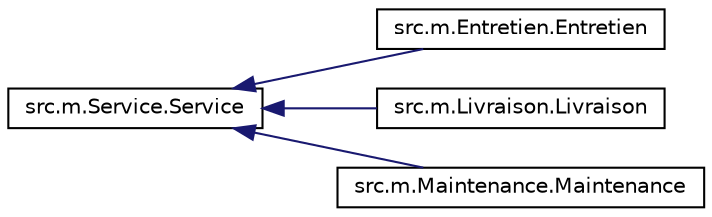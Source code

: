 digraph "Graphical Class Hierarchy"
{
  edge [fontname="Helvetica",fontsize="10",labelfontname="Helvetica",labelfontsize="10"];
  node [fontname="Helvetica",fontsize="10",shape=record];
  rankdir="LR";
  Node1 [label="src.m.Service.Service",height=0.2,width=0.4,color="black", fillcolor="white", style="filled",URL="$classsrc_1_1m_1_1_service_1_1_service.html"];
  Node1 -> Node2 [dir="back",color="midnightblue",fontsize="10",style="solid",fontname="Helvetica"];
  Node2 [label="src.m.Entretien.Entretien",height=0.2,width=0.4,color="black", fillcolor="white", style="filled",URL="$classsrc_1_1m_1_1_entretien_1_1_entretien.html"];
  Node1 -> Node3 [dir="back",color="midnightblue",fontsize="10",style="solid",fontname="Helvetica"];
  Node3 [label="src.m.Livraison.Livraison",height=0.2,width=0.4,color="black", fillcolor="white", style="filled",URL="$classsrc_1_1m_1_1_livraison_1_1_livraison.html"];
  Node1 -> Node4 [dir="back",color="midnightblue",fontsize="10",style="solid",fontname="Helvetica"];
  Node4 [label="src.m.Maintenance.Maintenance",height=0.2,width=0.4,color="black", fillcolor="white", style="filled",URL="$classsrc_1_1m_1_1_maintenance_1_1_maintenance.html"];
}
